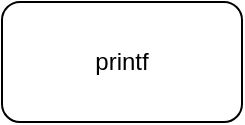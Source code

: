 <mxfile version="13.9.8" type="device" pages="9"><diagram id="axpMmyzg7rX3kLaV9pwL" name="1 stdio.h"><mxGraphModel dx="1186" dy="591" grid="1" gridSize="10" guides="1" tooltips="1" connect="1" arrows="1" fold="1" page="1" pageScale="1" pageWidth="33000" pageHeight="46810" math="0" shadow="0"><root><mxCell id="0"/><mxCell id="1" parent="0"/><mxCell id="sasNcRFwtRvWXv27Jwmc-1" value="printf" style="rounded=1;whiteSpace=wrap;html=1;" vertex="1" parent="1"><mxGeometry x="840" y="170" width="120" height="60" as="geometry"/></mxCell></root></mxGraphModel></diagram><diagram id="v-HYxI_ciJOxZ1t4jGEH" name="stdarg.h"><mxGraphModel dx="1186" dy="592" grid="1" gridSize="10" guides="1" tooltips="1" connect="1" arrows="1" fold="1" page="1" pageScale="1" pageWidth="33000" pageHeight="46810" math="0" shadow="0"><root><mxCell id="WLSbdgtpZALQnr_LYGxa-0"/><mxCell id="WLSbdgtpZALQnr_LYGxa-1" parent="WLSbdgtpZALQnr_LYGxa-0"/></root></mxGraphModel></diagram><diagram id="9yGp5sdEiLfTjR8AOCPf" name="stdlib.h"><mxGraphModel dx="1186" dy="592" grid="1" gridSize="10" guides="1" tooltips="1" connect="1" arrows="1" fold="1" page="1" pageScale="1" pageWidth="33000" pageHeight="46810" math="0" shadow="0"><root><mxCell id="nCPTNMILnChJEEYb216M-0"/><mxCell id="nCPTNMILnChJEEYb216M-1" parent="nCPTNMILnChJEEYb216M-0"/><mxCell id="QdyzM3xg7Rlg1fsOFJA_-0" value="malloc&lt;br&gt;calloc&lt;br&gt;realloc&lt;br&gt;free" style="rounded=1;whiteSpace=wrap;html=1;" vertex="1" parent="nCPTNMILnChJEEYb216M-1"><mxGeometry x="340" y="160" width="120" height="60" as="geometry"/></mxCell></root></mxGraphModel></diagram><diagram id="cmqH5REedDEG0wOvSnAK" name="stdint.h"><mxGraphModel dx="1186" dy="592" grid="1" gridSize="10" guides="1" tooltips="1" connect="1" arrows="1" fold="1" page="1" pageScale="1" pageWidth="33000" pageHeight="46810" math="0" shadow="0"><root><mxCell id="-JnRjwEIpwOHKVze9fUJ-0"/><mxCell id="-JnRjwEIpwOHKVze9fUJ-1" parent="-JnRjwEIpwOHKVze9fUJ-0"/></root></mxGraphModel></diagram><diagram id="OtGWY5LtDNIHga3VaofJ" name="string.h"><mxGraphModel dx="1186" dy="592" grid="1" gridSize="10" guides="1" tooltips="1" connect="1" arrows="1" fold="1" page="1" pageScale="1" pageWidth="33000" pageHeight="46810" math="0" shadow="0"><root><mxCell id="fa95N5jV1aaoaeP6wZit-0"/><mxCell id="fa95N5jV1aaoaeP6wZit-1" parent="fa95N5jV1aaoaeP6wZit-0"/><mxCell id="AULOFpWlVIOLie5lZh-T-0" value="strcat" style="rounded=1;whiteSpace=wrap;html=1;" vertex="1" parent="fa95N5jV1aaoaeP6wZit-1"><mxGeometry x="300" y="150" width="120" height="60" as="geometry"/></mxCell><mxCell id="AULOFpWlVIOLie5lZh-T-1" value="memcpy" style="rounded=1;whiteSpace=wrap;html=1;" vertex="1" parent="fa95N5jV1aaoaeP6wZit-1"><mxGeometry x="300" y="260" width="120" height="60" as="geometry"/></mxCell><mxCell id="AULOFpWlVIOLie5lZh-T-2" value="memset" style="rounded=1;whiteSpace=wrap;html=1;" vertex="1" parent="fa95N5jV1aaoaeP6wZit-1"><mxGeometry x="300" y="370" width="120" height="60" as="geometry"/></mxCell></root></mxGraphModel></diagram><diagram id="lAzDv0u8fZrvTSVjEbKV" name="time.h"><mxGraphModel dx="1186" dy="592" grid="1" gridSize="10" guides="1" tooltips="1" connect="1" arrows="1" fold="1" page="1" pageScale="1" pageWidth="33000" pageHeight="46810" math="0" shadow="0"><root><mxCell id="2Xz069q4R70uLYsmmLzA-0"/><mxCell id="2Xz069q4R70uLYsmmLzA-1" parent="2Xz069q4R70uLYsmmLzA-0"/></root></mxGraphModel></diagram><diagram id="wOnB_SpjaGj5tTIfPQDW" name="stddef"><mxGraphModel dx="1186" dy="591" grid="1" gridSize="10" guides="1" tooltips="1" connect="1" arrows="1" fold="1" page="1" pageScale="1" pageWidth="33000" pageHeight="46810" math="0" shadow="0"><root><mxCell id="4Ro_Vs5KFZmiCv3qVANc-0"/><mxCell id="4Ro_Vs5KFZmiCv3qVANc-1" parent="4Ro_Vs5KFZmiCv3qVANc-0"/><mxCell id="4Ro_Vs5KFZmiCv3qVANc-2" value="size_t" style="shape=parallelogram;perimeter=parallelogramPerimeter;whiteSpace=wrap;html=1;fixedSize=1;" vertex="1" parent="4Ro_Vs5KFZmiCv3qVANc-1"><mxGeometry x="490" y="170" width="120" height="60" as="geometry"/></mxCell></root></mxGraphModel></diagram><diagram id="RFc813Gw1bdojz7CyjKe" name="setjmp.h"><mxGraphModel dx="1186" dy="591" grid="1" gridSize="10" guides="1" tooltips="1" connect="1" arrows="1" fold="1" page="1" pageScale="1" pageWidth="33000" pageHeight="46810" math="0" shadow="0"><root><mxCell id="wMXPZoXy6qyL3k7izwhZ-0"/><mxCell id="wMXPZoXy6qyL3k7izwhZ-1" parent="wMXPZoXy6qyL3k7izwhZ-0"/></root></mxGraphModel></diagram><diagram id="_gHNzjvo3a1UCArcucjm" name="ctype.h"><mxGraphModel dx="1186" dy="591" grid="1" gridSize="10" guides="1" tooltips="1" connect="1" arrows="1" fold="1" page="1" pageScale="1" pageWidth="33000" pageHeight="46810" math="0" shadow="0"><root><mxCell id="ZmptchfkDBSv8hU_iNSk-0"/><mxCell id="ZmptchfkDBSv8hU_iNSk-1" parent="ZmptchfkDBSv8hU_iNSk-0"/></root></mxGraphModel></diagram></mxfile>
